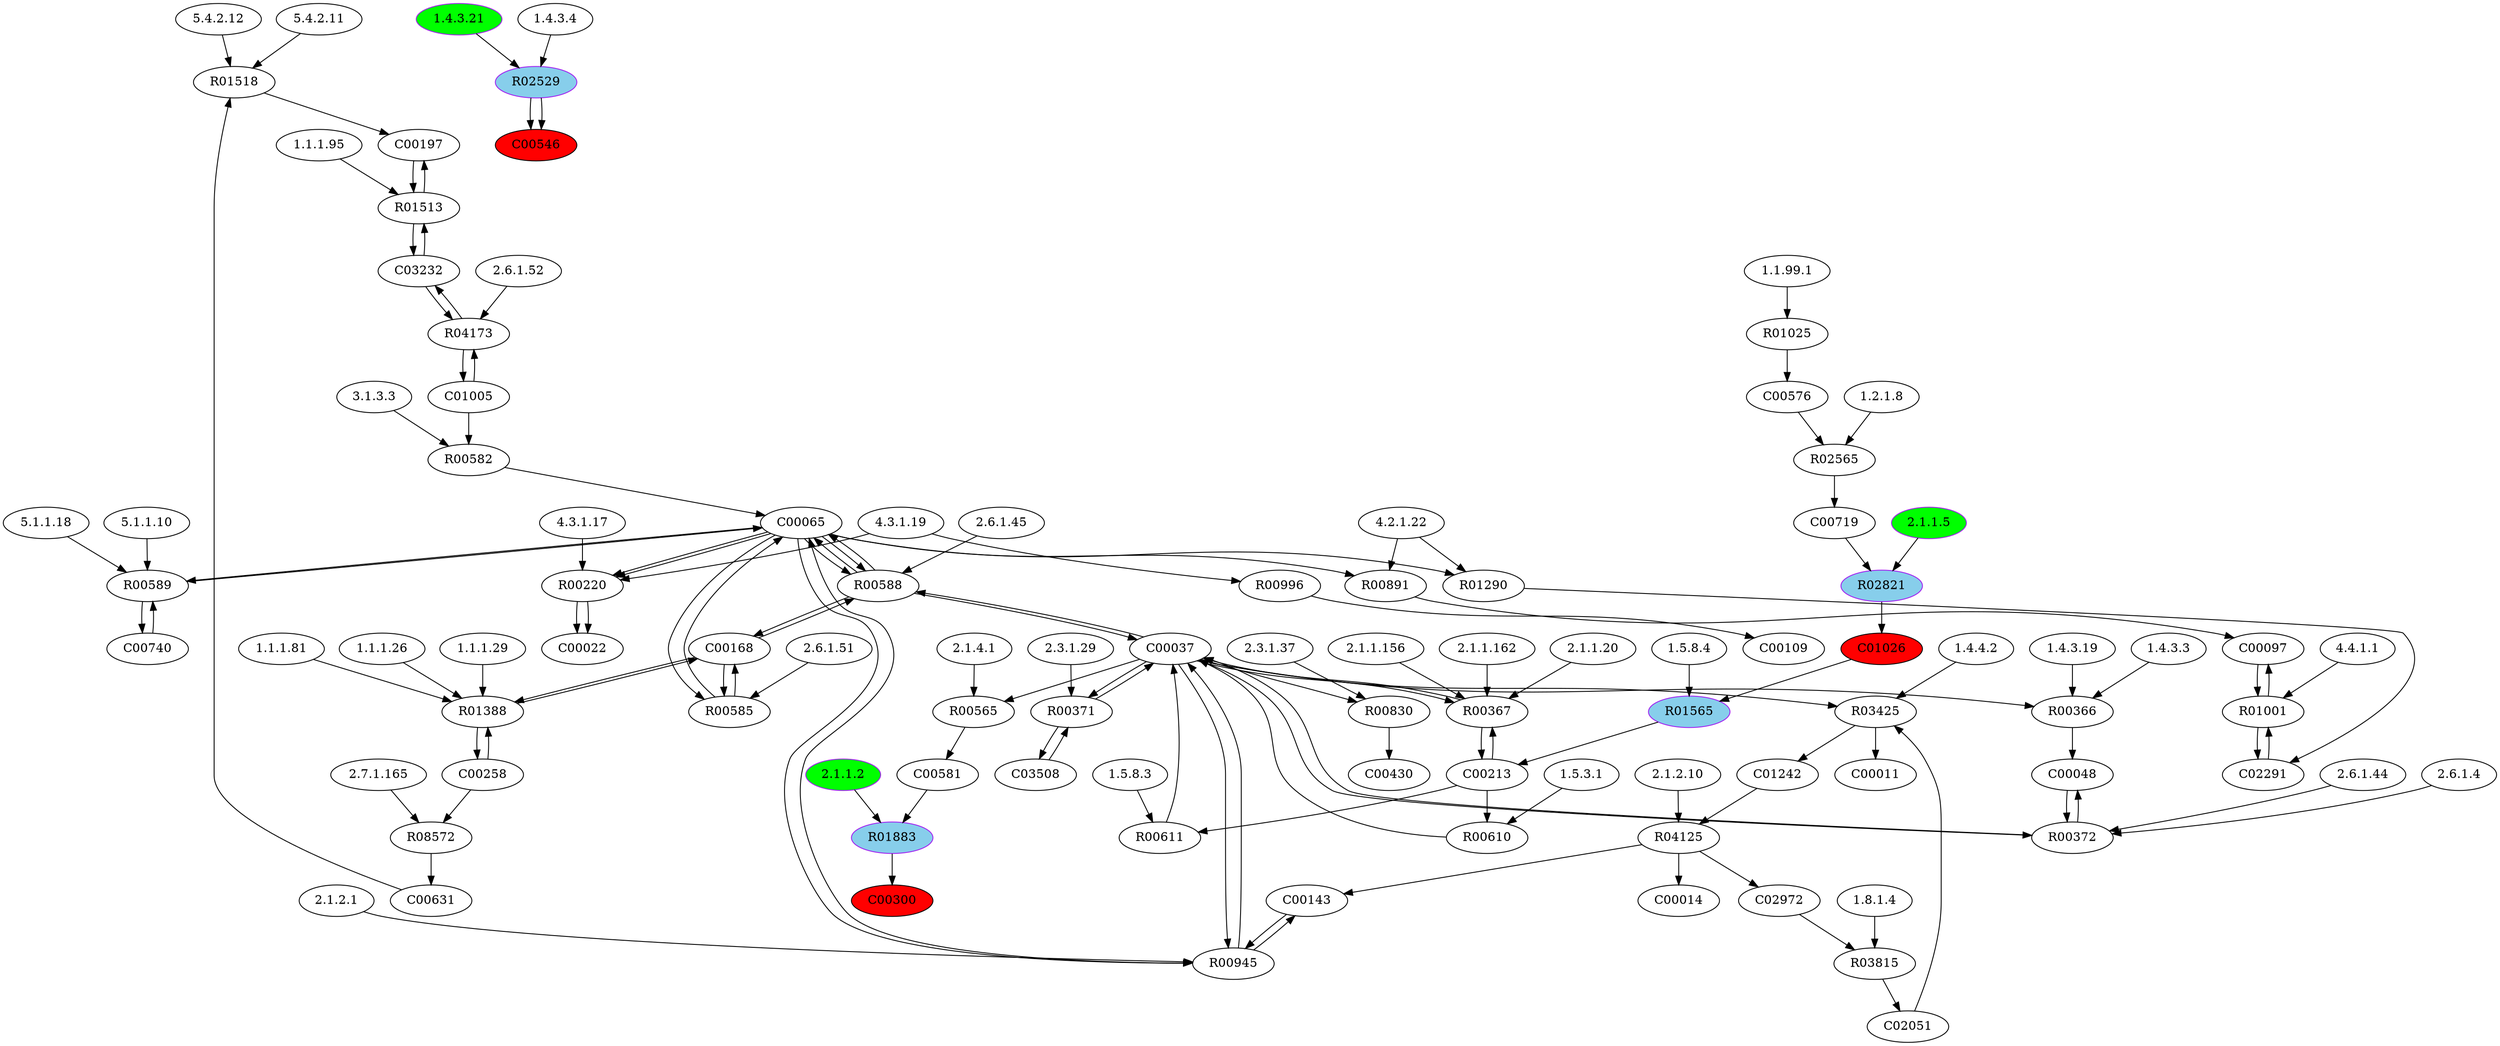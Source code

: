 digraph G {
"5.4.2.12" [type=E];
"2.3.1.37" [type=E];
"3.1.3.3" [type=E];
"4.4.1.1" [type=E];
"2.6.1.51" [type=E];
"1.4.3.19" [type=E];
"1.5.8.4" [type=E];
"5.1.1.18" [type=E];
"2.1.1.5" [color=purple, fillcolor=green, style=filled, type=E];
"1.1.1.95" [type=E];
"2.1.1.156" [type=E];
"1.8.1.4" [type=E];
"2.1.1.162" [type=E];
"1.2.1.8" [type=E];
"2.1.1.20" [type=E];
"2.1.1.2" [color=purple, fillcolor=green, style=filled, type=E];
"1.1.1.29" [type=E];
"2.6.1.52" [type=E];
"4.3.1.19" [type=E];
"1.5.3.1" [type=E];
"1.4.3.21" [color=purple, fillcolor=green, style=filled, type=E];
"1.5.8.3" [type=E];
"2.6.1.45" [type=E];
"1.4.3.4" [type=E];
"2.6.1.44" [type=E];
"2.7.1.165" [type=E];
"2.6.1.4" [type=E];
"5.1.1.10" [type=E];
"2.1.2.1" [type=E];
"4.3.1.17" [type=E];
"2.1.2.10" [type=E];
"4.2.1.22" [type=E];
"1.1.1.81" [type=E];
"2.1.4.1" [type=E];
"1.4.4.2" [type=E];
"1.1.99.1" [type=E];
"2.3.1.29" [type=E];
"1.1.1.26" [type=E];
"5.4.2.11" [type=E];
"1.4.3.3" [type=E];
R01565 [color=purple, fillcolor=skyblue, style=filled, type=R];
R00366 [type=R];
R01518 [type=R];
R01001 [type=R];
R01883 [color=purple, fillcolor=skyblue, style=filled, type=R];
R03815 [type=R];
R00372 [type=R];
R00589 [type=R];
R00582 [type=R];
R08572 [type=R];
R00830 [type=R];
R00565 [type=R];
R00367 [type=R];
R04173 [type=R];
R01025 [type=R];
R03425 [type=R];
R00220 [type=R];
R00611 [type=R];
R00891 [type=R];
R00371 [type=R];
R00588 [type=R];
R00945 [type=R];
R02821 [color=purple, fillcolor=skyblue, style=filled, type=R];
R01513 [type=R];
R02565 [type=R];
R00585 [type=R];
R00996 [type=R];
R01388 [type=R];
R02529 [color=purple, fillcolor=skyblue, style=filled, type=R];
R00610 [type=R];
R04125 [type=R];
R01290 [type=R];
C02291 [type=C];
C03508 [type=C];
C00143 [type=C];
C00011 [type=C];
C02051 [type=C];
C01026 [fillcolor=red, style=filled, type=C];
C00213 [type=C];
C00740 [type=C];
C00719 [type=C];
C00430 [type=C];
C00197 [type=C];
C00631 [type=C];
C00168 [type=C];
C00048 [type=C];
C02972 [type=C];
C00014 [type=C];
C00576 [type=C];
C00022 [type=C];
C00065 [type=C];
C00300 [fillcolor=red, style=filled, type=C];
C00581 [type=C];
C00097 [type=C];
C01005 [type=C];
C00546 [fillcolor=red, style=filled, type=C];
C00258 [type=C];
C01242 [type=C];
C03232 [type=C];
C00037 [type=C];
C00109 [type=C];
C00065 -> R00589;
R00589 -> C00065;
R00589 -> C00740;
C00740 -> R00589;
R01025 -> C00576;
C00576 -> R02565;
R02565 -> C00719;
C00719 -> R02821;
R02821 -> C01026;
C00065 -> R00588;
R00588 -> C00065;
R00588 -> C00037;
C00037 -> R00588;
C00065 -> R00585;
R00585 -> C00065;
R00585 -> C00168;
C00168 -> R00585;
C00581 -> R01883;
R01883 -> C00300;
C00197 -> R01513;
R01513 -> C00197;
R01513 -> C03232;
C03232 -> R01513;
C01026 -> R01565;
R01565 -> C00213;
C00065 -> R01290;
R01290 -> C02291;
C02291 -> R01001;
R01001 -> C02291;
R01001 -> C00097;
C00097 -> R01001;
C00037 -> R00565;
R00565 -> C00581;
C01005 -> R04173;
R04173 -> C01005;
R04173 -> C03232;
C03232 -> R04173;
C00213 -> R00610;
R00610 -> C00037;
C00213 -> R00611;
R00611 -> C00037;
C01005 -> R00582;
R00582 -> C00065;
C00143 -> R00945;
R00945 -> C00143;
C00037 -> R00945;
R00945 -> C00037;
R00945 -> C00065;
C00065 -> R00945;
R00996 -> C00109;
C00037 -> R00366;
R00366 -> C00048;
C00037 -> R00371;
R00371 -> C00037;
R00371 -> C03508;
C03508 -> R00371;
C00065 -> R00220;
R00220 -> C00022;
C00037 -> R03425;
C02051 -> R03425;
R03425 -> C01242;
R03425 -> C00011;
C00037 -> R00830;
R00830 -> C00430;
R02529 -> C00546;
C00258 -> R01388;
R01388 -> C00258;
R01388 -> C00168;
C00168 -> R01388;
R02529 -> C00546;
C01242 -> R04125;
R04125 -> C00143;
R04125 -> C00014;
R04125 -> C02972;
C02972 -> R03815;
R03815 -> C02051;
C00037 -> R00367;
R00367 -> C00037;
R00367 -> C00213;
C00213 -> R00367;
C00065 -> R00220;
R00220 -> C00022;
C00065 -> R00588;
R00588 -> C00065;
R00588 -> C00168;
C00168 -> R00588;
C00065 -> R00891;
R00891 -> C00097;
C00037 -> R00372;
R00372 -> C00037;
R00372 -> C00048;
C00048 -> R00372;
C00258 -> R08572;
R08572 -> C00631;
C00631 -> R01518;
R01518 -> C00197;
"1.5.8.4" -> R01565;
"1.4.3.3" -> R00366;
"1.4.3.19" -> R00366;
"5.4.2.11" -> R01518;
"5.4.2.12" -> R01518;
"4.4.1.1" -> R01001;
"2.1.1.2" -> R01883;
"1.8.1.4" -> R03815;
"2.6.1.4" -> R00372;
"2.6.1.44" -> R00372;
"5.1.1.10" -> R00589;
"5.1.1.18" -> R00589;
"3.1.3.3" -> R00582;
"2.7.1.165" -> R08572;
"2.3.1.37" -> R00830;
"2.1.4.1" -> R00565;
"2.1.1.20" -> R00367;
"2.1.1.156" -> R00367;
"2.1.1.162" -> R00367;
"2.6.1.52" -> R04173;
"1.1.99.1" -> R01025;
"1.4.4.2" -> R03425;
"4.3.1.17" -> R00220;
"4.3.1.19" -> R00220;
"1.5.8.3" -> R00611;
"4.2.1.22" -> R00891;
"2.3.1.29" -> R00371;
"2.6.1.45" -> R00588;
"2.1.2.1" -> R00945;
"2.1.1.5" -> R02821;
"1.1.1.95" -> R01513;
"1.2.1.8" -> R02565;
"2.6.1.51" -> R00585;
"4.3.1.19" -> R00996;
"1.1.1.26" -> R01388;
"1.1.1.29" -> R01388;
"1.1.1.81" -> R01388;
"1.4.3.4" -> R02529;
"1.4.3.21" -> R02529;
"1.5.3.1" -> R00610;
"2.1.2.10" -> R04125;
"4.2.1.22" -> R01290;
}
